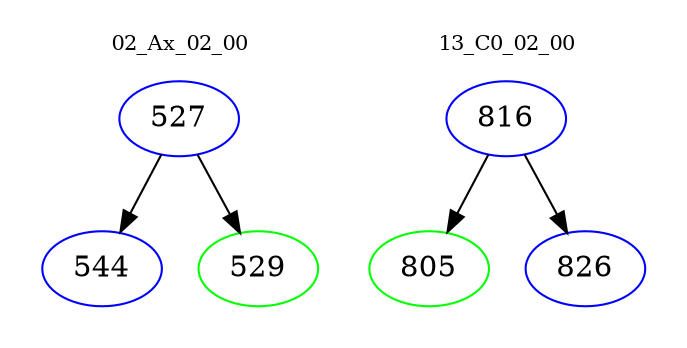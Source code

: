 digraph{
subgraph cluster_0 {
color = white
label = "02_Ax_02_00";
fontsize=10;
T0_527 [label="527", color="blue"]
T0_527 -> T0_544 [color="black"]
T0_544 [label="544", color="blue"]
T0_527 -> T0_529 [color="black"]
T0_529 [label="529", color="green"]
}
subgraph cluster_1 {
color = white
label = "13_C0_02_00";
fontsize=10;
T1_816 [label="816", color="blue"]
T1_816 -> T1_805 [color="black"]
T1_805 [label="805", color="green"]
T1_816 -> T1_826 [color="black"]
T1_826 [label="826", color="blue"]
}
}
